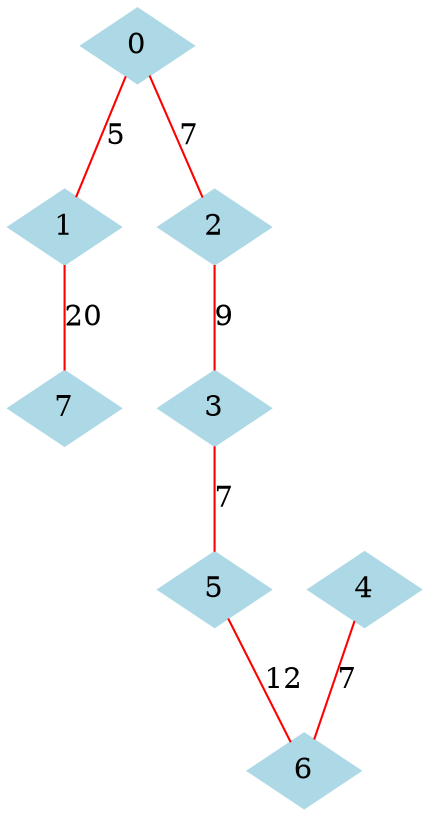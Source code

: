 graph G {
  node [shape=diamond, style=filled, color=lightblue];
  edge [color=red];
  1;
  7;
  5;
  6;
  2;
  3;
  0;
  4;
  3 -- 5 [label="7"];
  0 -- 2 [label="7"];
  2 -- 3 [label="9"];
  1 -- 7 [label="20"];
  0 -- 1 [label="5"];
  4 -- 6 [label="7"];
  5 -- 6 [label="12"];
}

